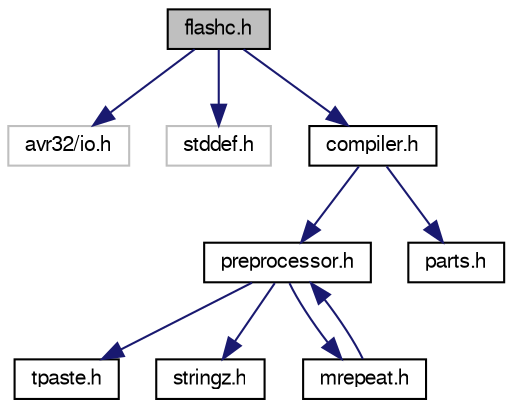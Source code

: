 digraph G
{
  edge [fontname="FreeSans",fontsize="10",labelfontname="FreeSans",labelfontsize="10"];
  node [fontname="FreeSans",fontsize="10",shape=record];
  Node1 [label="flashc.h",height=0.2,width=0.4,color="black", fillcolor="grey75", style="filled" fontcolor="black"];
  Node1 -> Node2 [color="midnightblue",fontsize="10",style="solid",fontname="FreeSans"];
  Node2 [label="avr32/io.h",height=0.2,width=0.4,color="grey75", fillcolor="white", style="filled"];
  Node1 -> Node3 [color="midnightblue",fontsize="10",style="solid",fontname="FreeSans"];
  Node3 [label="stddef.h",height=0.2,width=0.4,color="grey75", fillcolor="white", style="filled"];
  Node1 -> Node4 [color="midnightblue",fontsize="10",style="solid",fontname="FreeSans"];
  Node4 [label="compiler.h",height=0.2,width=0.4,color="black", fillcolor="white", style="filled",URL="$a00021.html",tooltip="Compiler file for AVR32."];
  Node4 -> Node5 [color="midnightblue",fontsize="10",style="solid",fontname="FreeSans"];
  Node5 [label="preprocessor.h",height=0.2,width=0.4,color="black", fillcolor="white", style="filled",URL="$a00037.html",tooltip="Preprocessor utils."];
  Node5 -> Node6 [color="midnightblue",fontsize="10",style="solid",fontname="FreeSans"];
  Node6 [label="tpaste.h",height=0.2,width=0.4,color="black", fillcolor="white", style="filled",URL="$a00046.html",tooltip="Preprocessor token pasting utils."];
  Node5 -> Node7 [color="midnightblue",fontsize="10",style="solid",fontname="FreeSans"];
  Node7 [label="stringz.h",height=0.2,width=0.4,color="black", fillcolor="white", style="filled",URL="$a00045.html",tooltip="Preprocessor stringizing utils."];
  Node5 -> Node8 [color="midnightblue",fontsize="10",style="solid",fontname="FreeSans"];
  Node8 [label="mrepeat.h",height=0.2,width=0.4,color="black", fillcolor="white", style="filled",URL="$a00031.html",tooltip="Preprocessor macro repeating utils."];
  Node8 -> Node5 [color="midnightblue",fontsize="10",style="solid",fontname="FreeSans"];
  Node4 -> Node9 [color="midnightblue",fontsize="10",style="solid",fontname="FreeSans"];
  Node9 [label="parts.h",height=0.2,width=0.4,color="black", fillcolor="white", style="filled",URL="$a00032.html",tooltip="Arch file for AVR32."];
}
